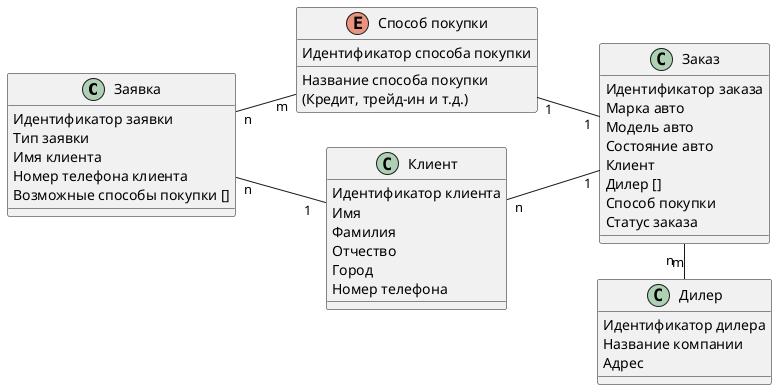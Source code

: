 @startuml Автоспот: логическая модель данных заказа

left to right direction

class "Заявка" as Application {
    Идентификатор заявки
    Тип заявки
    Имя клиента
    Номер телефона клиента
    Возможные способы покупки []
}

enum "Способ покупки" as PaymentType {
    Идентификатор способа покупки
    Название способа покупки\n(Кредит, трейд-ин и т.д.)
}

class "Клиент" as Customer {
    Идентификатор клиента
    Имя
    Фамилия
    Отчество
    Город
    Номер телефона
}

class "Заказ" as Order {
    Идентификатор заказа
    Марка авто
    Модель авто
    Состояние авто
    Клиент
    Дилер []
    Способ покупки
    Статус заказа
}

class "Дилер" as Dealer {
    Идентификатор дилера
    Название компании
    Адрес
}

Application "n" -- "1  " Customer
Application "n" -- "m" PaymentType
PaymentType  "1" -- "1" Order
Customer "n" -- "1" Order 
Order "n   " -right- "m" Dealer


@enduml